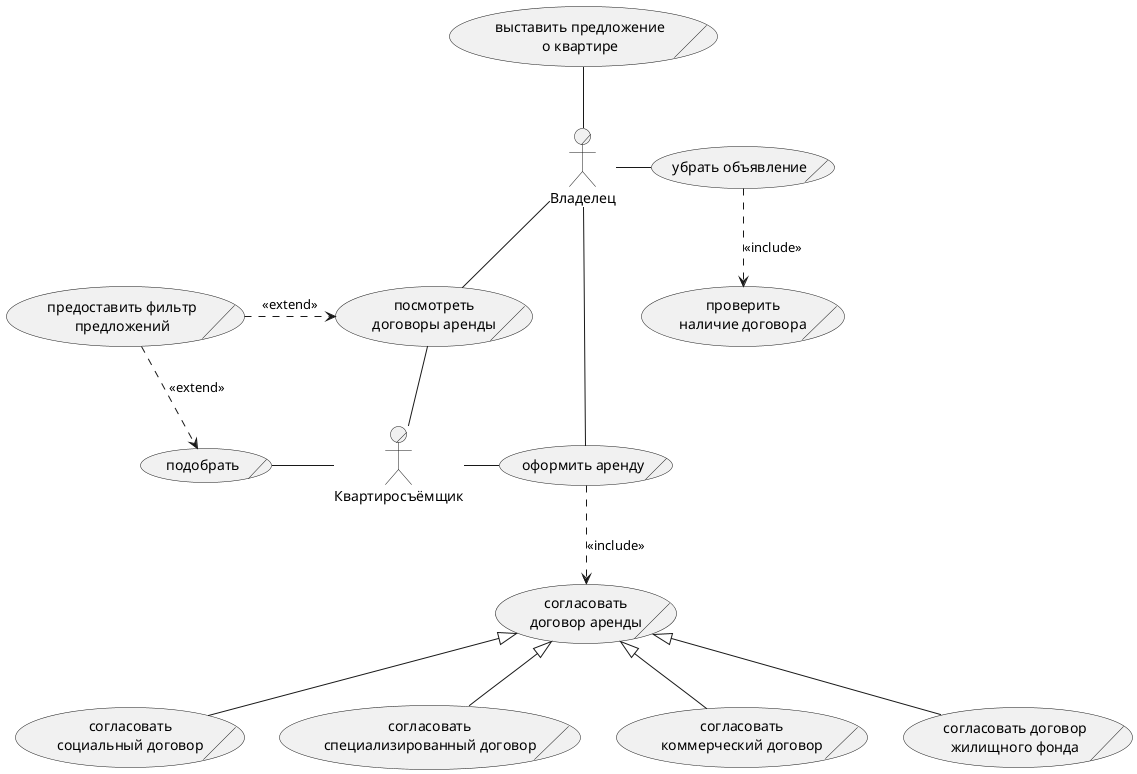 @startuml use_case_diagram

actor :Владелец:/ as owner
actor :Квартиросъёмщик:/ as tenant

usecase (выставить предложение\nо квартире)/ as offer
usecase (оформить аренду)/ as rent
usecase (убрать объявление)/ as remove
usecase (подобрать)/ as find
usecase (посмотреть\nдоговоры аренды)/ as show
usecase (согласовать\nдоговор аренды)/ as approve
usecase (проверить\nналичие договора)/ as check
usecase (предоставить фильтр\nпредложений)/ as filter
usecase (согласовать\nсоциальный договор)/ as approve_social
usecase (согласовать\nспециализированный договор)/ as approve_specialized
usecase (согласовать\nкоммерческий договор)/ as approve_commercial
usecase (согласовать договор\nжилищного фонда)/ as approve_fund

owner-up-offer

owner-remove
remove-.>check:<<include>>

tenant-rent
rent-.>approve:<<include>>
approve<|-down-approve_social
approve<|-down-approve_specialized
approve<|-down-approve_commercial
approve<|-down-approve_fund
rent-owner

find-tenant
find<-up.filter:<<extend>>
filter-right.>show:<<extend>>

tenant-up-show
show-up-owner

@enduml